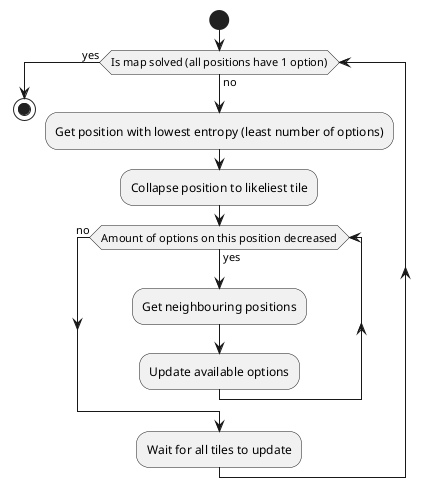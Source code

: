 @startuml
start
while (Is map solved (all positions have 1 option)) is (no)
  :Get position with lowest entropy (least number of options);
  :Collapse position to likeliest tile;
  while (Amount of options on this position decreased) is (yes)
    :Get neighbouring positions;
    :Update available options;
  endwhile (no)
  :Wait for all tiles to update;
endwhile (yes)
stop
@enduml